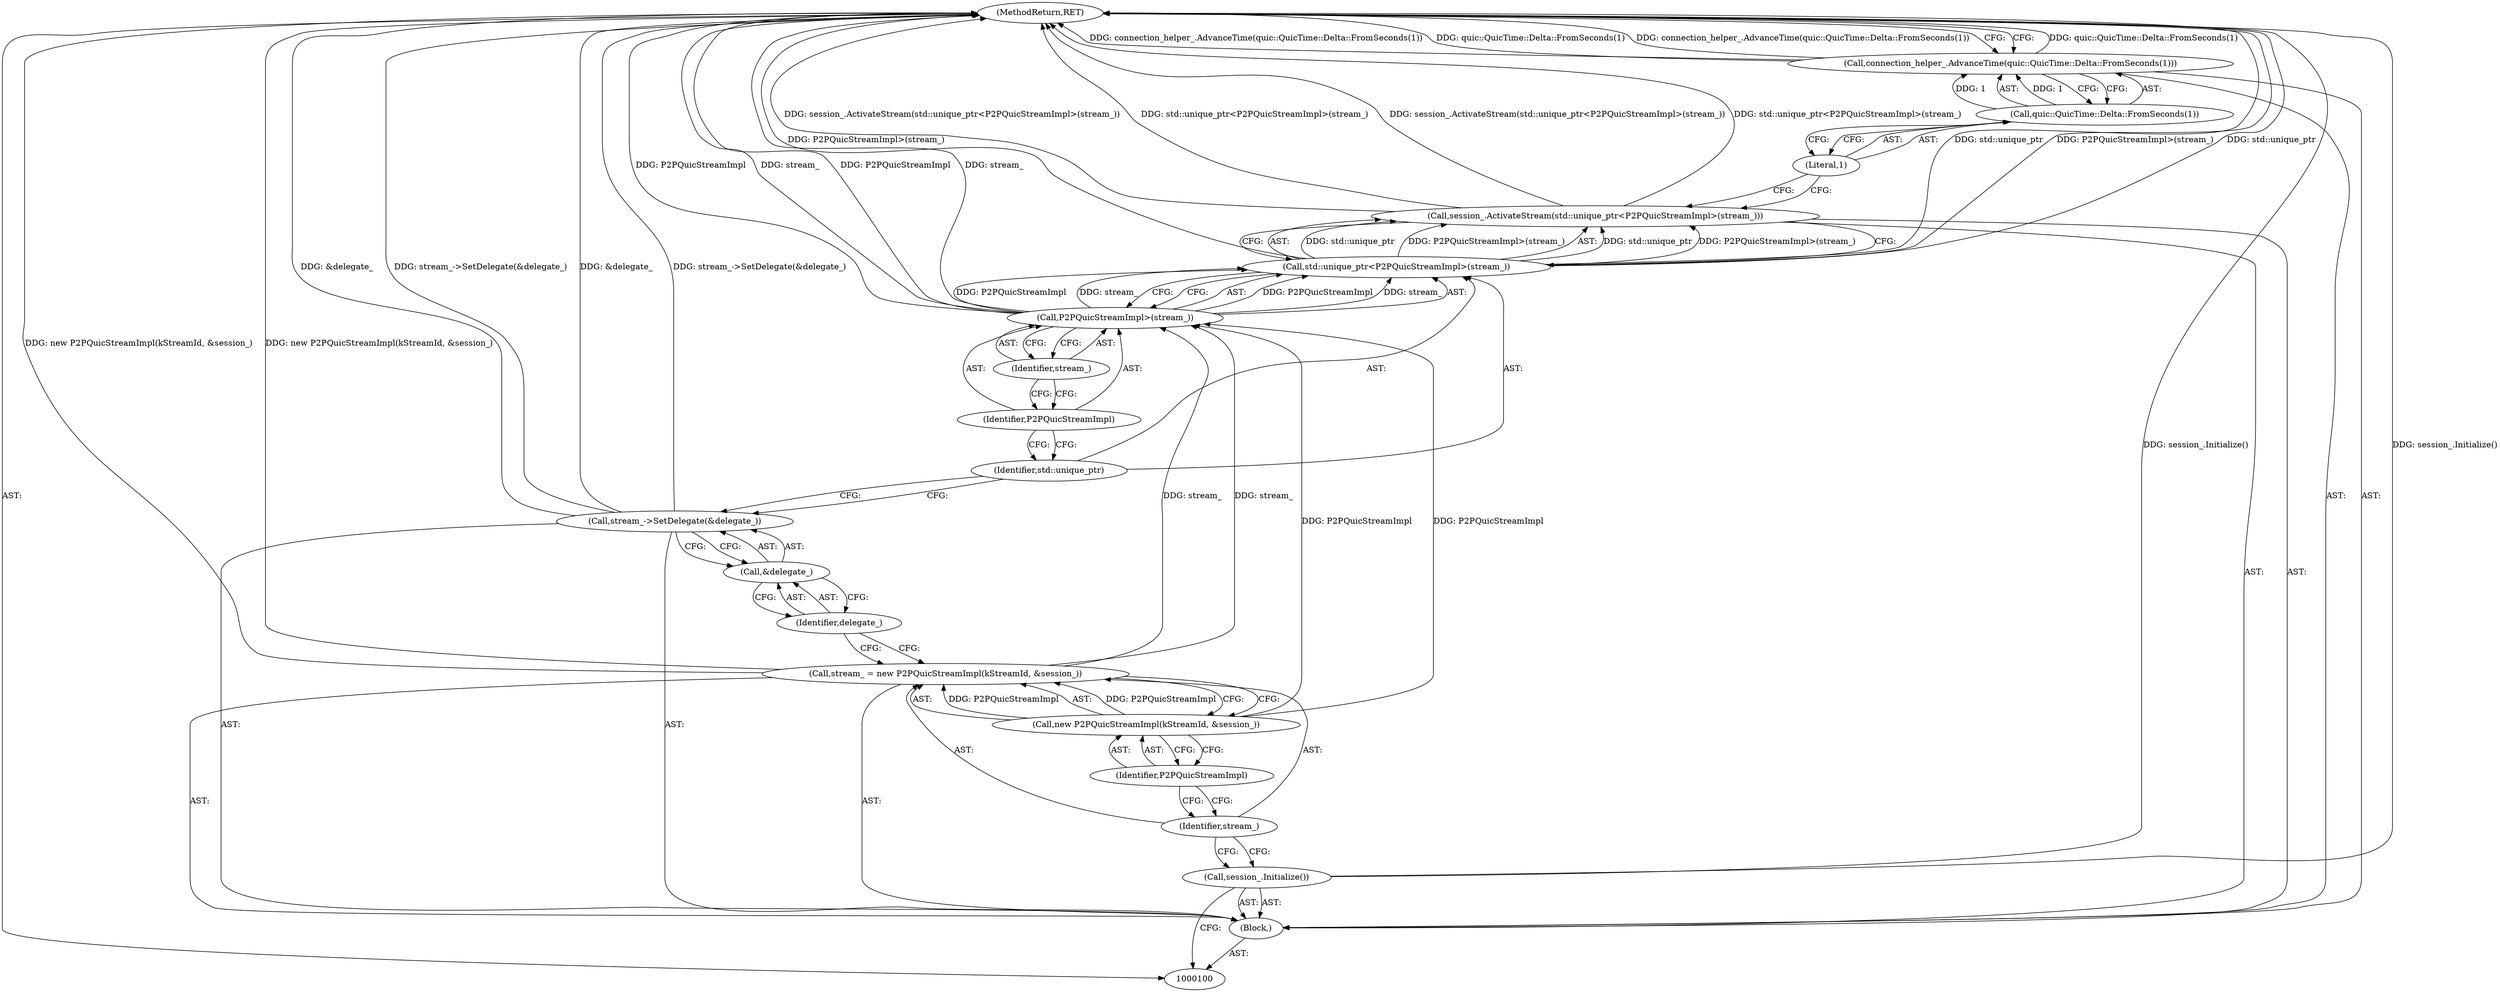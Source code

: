 digraph "1_Chrome_350f7d4b2c76950c8e7271284de84a9756b796e1_2" {
"1000119" [label="(MethodReturn,RET)"];
"1000111" [label="(Call,std::unique_ptr<P2PQuicStreamImpl>(stream_))"];
"1000112" [label="(Identifier,std::unique_ptr)"];
"1000113" [label="(Call,P2PQuicStreamImpl>(stream_))"];
"1000114" [label="(Identifier,P2PQuicStreamImpl)"];
"1000110" [label="(Call,session_.ActivateStream(std::unique_ptr<P2PQuicStreamImpl>(stream_)))"];
"1000115" [label="(Identifier,stream_)"];
"1000117" [label="(Call,quic::QuicTime::Delta::FromSeconds(1))"];
"1000116" [label="(Call,connection_helper_.AdvanceTime(quic::QuicTime::Delta::FromSeconds(1)))"];
"1000118" [label="(Literal,1)"];
"1000101" [label="(Block,)"];
"1000102" [label="(Call,session_.Initialize())"];
"1000105" [label="(Call,new P2PQuicStreamImpl(kStreamId, &session_))"];
"1000106" [label="(Identifier,P2PQuicStreamImpl)"];
"1000103" [label="(Call,stream_ = new P2PQuicStreamImpl(kStreamId, &session_))"];
"1000104" [label="(Identifier,stream_)"];
"1000108" [label="(Call,&delegate_)"];
"1000109" [label="(Identifier,delegate_)"];
"1000107" [label="(Call,stream_->SetDelegate(&delegate_))"];
"1000119" -> "1000100"  [label="AST: "];
"1000119" -> "1000116"  [label="CFG: "];
"1000116" -> "1000119"  [label="DDG: quic::QuicTime::Delta::FromSeconds(1)"];
"1000116" -> "1000119"  [label="DDG: connection_helper_.AdvanceTime(quic::QuicTime::Delta::FromSeconds(1))"];
"1000107" -> "1000119"  [label="DDG: &delegate_"];
"1000107" -> "1000119"  [label="DDG: stream_->SetDelegate(&delegate_)"];
"1000103" -> "1000119"  [label="DDG: new P2PQuicStreamImpl(kStreamId, &session_)"];
"1000113" -> "1000119"  [label="DDG: P2PQuicStreamImpl"];
"1000113" -> "1000119"  [label="DDG: stream_"];
"1000102" -> "1000119"  [label="DDG: session_.Initialize()"];
"1000111" -> "1000119"  [label="DDG: std::unique_ptr"];
"1000111" -> "1000119"  [label="DDG: P2PQuicStreamImpl>(stream_)"];
"1000110" -> "1000119"  [label="DDG: session_.ActivateStream(std::unique_ptr<P2PQuicStreamImpl>(stream_))"];
"1000110" -> "1000119"  [label="DDG: std::unique_ptr<P2PQuicStreamImpl>(stream_)"];
"1000111" -> "1000110"  [label="AST: "];
"1000111" -> "1000113"  [label="CFG: "];
"1000112" -> "1000111"  [label="AST: "];
"1000113" -> "1000111"  [label="AST: "];
"1000110" -> "1000111"  [label="CFG: "];
"1000111" -> "1000119"  [label="DDG: std::unique_ptr"];
"1000111" -> "1000119"  [label="DDG: P2PQuicStreamImpl>(stream_)"];
"1000111" -> "1000110"  [label="DDG: std::unique_ptr"];
"1000111" -> "1000110"  [label="DDG: P2PQuicStreamImpl>(stream_)"];
"1000113" -> "1000111"  [label="DDG: P2PQuicStreamImpl"];
"1000113" -> "1000111"  [label="DDG: stream_"];
"1000112" -> "1000111"  [label="AST: "];
"1000112" -> "1000107"  [label="CFG: "];
"1000114" -> "1000112"  [label="CFG: "];
"1000113" -> "1000111"  [label="AST: "];
"1000113" -> "1000115"  [label="CFG: "];
"1000114" -> "1000113"  [label="AST: "];
"1000115" -> "1000113"  [label="AST: "];
"1000111" -> "1000113"  [label="CFG: "];
"1000113" -> "1000119"  [label="DDG: P2PQuicStreamImpl"];
"1000113" -> "1000119"  [label="DDG: stream_"];
"1000113" -> "1000111"  [label="DDG: P2PQuicStreamImpl"];
"1000113" -> "1000111"  [label="DDG: stream_"];
"1000105" -> "1000113"  [label="DDG: P2PQuicStreamImpl"];
"1000103" -> "1000113"  [label="DDG: stream_"];
"1000114" -> "1000113"  [label="AST: "];
"1000114" -> "1000112"  [label="CFG: "];
"1000115" -> "1000114"  [label="CFG: "];
"1000110" -> "1000101"  [label="AST: "];
"1000110" -> "1000111"  [label="CFG: "];
"1000111" -> "1000110"  [label="AST: "];
"1000118" -> "1000110"  [label="CFG: "];
"1000110" -> "1000119"  [label="DDG: session_.ActivateStream(std::unique_ptr<P2PQuicStreamImpl>(stream_))"];
"1000110" -> "1000119"  [label="DDG: std::unique_ptr<P2PQuicStreamImpl>(stream_)"];
"1000111" -> "1000110"  [label="DDG: std::unique_ptr"];
"1000111" -> "1000110"  [label="DDG: P2PQuicStreamImpl>(stream_)"];
"1000115" -> "1000113"  [label="AST: "];
"1000115" -> "1000114"  [label="CFG: "];
"1000113" -> "1000115"  [label="CFG: "];
"1000117" -> "1000116"  [label="AST: "];
"1000117" -> "1000118"  [label="CFG: "];
"1000118" -> "1000117"  [label="AST: "];
"1000116" -> "1000117"  [label="CFG: "];
"1000117" -> "1000116"  [label="DDG: 1"];
"1000116" -> "1000101"  [label="AST: "];
"1000116" -> "1000117"  [label="CFG: "];
"1000117" -> "1000116"  [label="AST: "];
"1000119" -> "1000116"  [label="CFG: "];
"1000116" -> "1000119"  [label="DDG: quic::QuicTime::Delta::FromSeconds(1)"];
"1000116" -> "1000119"  [label="DDG: connection_helper_.AdvanceTime(quic::QuicTime::Delta::FromSeconds(1))"];
"1000117" -> "1000116"  [label="DDG: 1"];
"1000118" -> "1000117"  [label="AST: "];
"1000118" -> "1000110"  [label="CFG: "];
"1000117" -> "1000118"  [label="CFG: "];
"1000101" -> "1000100"  [label="AST: "];
"1000102" -> "1000101"  [label="AST: "];
"1000103" -> "1000101"  [label="AST: "];
"1000107" -> "1000101"  [label="AST: "];
"1000110" -> "1000101"  [label="AST: "];
"1000116" -> "1000101"  [label="AST: "];
"1000102" -> "1000101"  [label="AST: "];
"1000102" -> "1000100"  [label="CFG: "];
"1000104" -> "1000102"  [label="CFG: "];
"1000102" -> "1000119"  [label="DDG: session_.Initialize()"];
"1000105" -> "1000103"  [label="AST: "];
"1000105" -> "1000106"  [label="CFG: "];
"1000106" -> "1000105"  [label="AST: "];
"1000103" -> "1000105"  [label="CFG: "];
"1000105" -> "1000103"  [label="DDG: P2PQuicStreamImpl"];
"1000105" -> "1000113"  [label="DDG: P2PQuicStreamImpl"];
"1000106" -> "1000105"  [label="AST: "];
"1000106" -> "1000104"  [label="CFG: "];
"1000105" -> "1000106"  [label="CFG: "];
"1000103" -> "1000101"  [label="AST: "];
"1000103" -> "1000105"  [label="CFG: "];
"1000104" -> "1000103"  [label="AST: "];
"1000105" -> "1000103"  [label="AST: "];
"1000109" -> "1000103"  [label="CFG: "];
"1000103" -> "1000119"  [label="DDG: new P2PQuicStreamImpl(kStreamId, &session_)"];
"1000105" -> "1000103"  [label="DDG: P2PQuicStreamImpl"];
"1000103" -> "1000113"  [label="DDG: stream_"];
"1000104" -> "1000103"  [label="AST: "];
"1000104" -> "1000102"  [label="CFG: "];
"1000106" -> "1000104"  [label="CFG: "];
"1000108" -> "1000107"  [label="AST: "];
"1000108" -> "1000109"  [label="CFG: "];
"1000109" -> "1000108"  [label="AST: "];
"1000107" -> "1000108"  [label="CFG: "];
"1000109" -> "1000108"  [label="AST: "];
"1000109" -> "1000103"  [label="CFG: "];
"1000108" -> "1000109"  [label="CFG: "];
"1000107" -> "1000101"  [label="AST: "];
"1000107" -> "1000108"  [label="CFG: "];
"1000108" -> "1000107"  [label="AST: "];
"1000112" -> "1000107"  [label="CFG: "];
"1000107" -> "1000119"  [label="DDG: &delegate_"];
"1000107" -> "1000119"  [label="DDG: stream_->SetDelegate(&delegate_)"];
}
